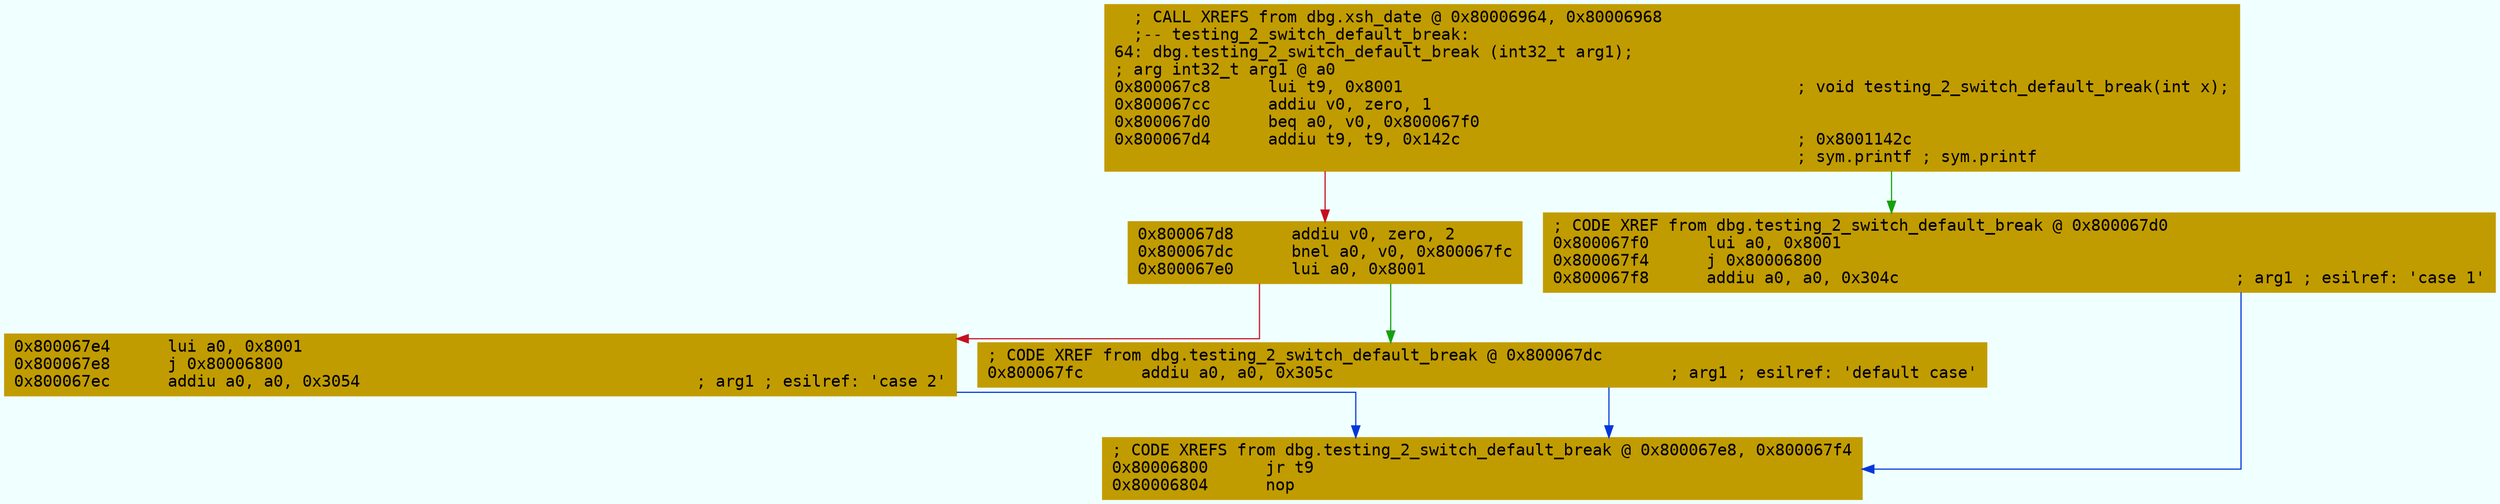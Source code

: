 digraph code {
	graph [bgcolor=azure fontsize=8 fontname="Courier" splines="ortho"];
	node [fillcolor=gray style=filled shape=box];
	edge [arrowhead="normal"];
	"0x800067c8" [URL="dbg.testing_2_switch_default_break/0x800067c8", fillcolor="#c19c00",color="#c19c00", fontname="Courier",label="  ; CALL XREFS from dbg.xsh_date @ 0x80006964, 0x80006968\l  ;-- testing_2_switch_default_break:\l64: dbg.testing_2_switch_default_break (int32_t arg1);\l; arg int32_t arg1 @ a0\l0x800067c8      lui t9, 0x8001                                         ; void testing_2_switch_default_break(int x);\l0x800067cc      addiu v0, zero, 1\l0x800067d0      beq a0, v0, 0x800067f0\l0x800067d4      addiu t9, t9, 0x142c                                   ; 0x8001142c\l                                                                       ; sym.printf ; sym.printf\l"]
	"0x800067d8" [URL="dbg.testing_2_switch_default_break/0x800067d8", fillcolor="#c19c00",color="#c19c00", fontname="Courier",label="0x800067d8      addiu v0, zero, 2\l0x800067dc      bnel a0, v0, 0x800067fc\l0x800067e0      lui a0, 0x8001\l"]
	"0x800067e4" [URL="dbg.testing_2_switch_default_break/0x800067e4", fillcolor="#c19c00",color="#c19c00", fontname="Courier",label="0x800067e4      lui a0, 0x8001\l0x800067e8      j 0x80006800\l0x800067ec      addiu a0, a0, 0x3054                                   ; arg1 ; esilref: 'case 2'\l"]
	"0x800067f0" [URL="dbg.testing_2_switch_default_break/0x800067f0", fillcolor="#c19c00",color="#c19c00", fontname="Courier",label="; CODE XREF from dbg.testing_2_switch_default_break @ 0x800067d0\l0x800067f0      lui a0, 0x8001\l0x800067f4      j 0x80006800\l0x800067f8      addiu a0, a0, 0x304c                                   ; arg1 ; esilref: 'case 1'\l"]
	"0x800067fc" [URL="dbg.testing_2_switch_default_break/0x800067fc", fillcolor="#c19c00",color="#c19c00", fontname="Courier",label="; CODE XREF from dbg.testing_2_switch_default_break @ 0x800067dc\l0x800067fc      addiu a0, a0, 0x305c                                   ; arg1 ; esilref: 'default case'\l"]
	"0x80006800" [URL="dbg.testing_2_switch_default_break/0x80006800", fillcolor="#c19c00",color="#c19c00", fontname="Courier",label="; CODE XREFS from dbg.testing_2_switch_default_break @ 0x800067e8, 0x800067f4\l0x80006800      jr t9\l0x80006804      nop\l"]
        "0x800067c8" -> "0x800067f0" [color="#13a10e"];
        "0x800067c8" -> "0x800067d8" [color="#c50f1f"];
        "0x800067d8" -> "0x800067fc" [color="#13a10e"];
        "0x800067d8" -> "0x800067e4" [color="#c50f1f"];
        "0x800067e4" -> "0x80006800" [color="#0037da"];
        "0x800067f0" -> "0x80006800" [color="#0037da"];
        "0x800067fc" -> "0x80006800" [color="#0037da"];
}
